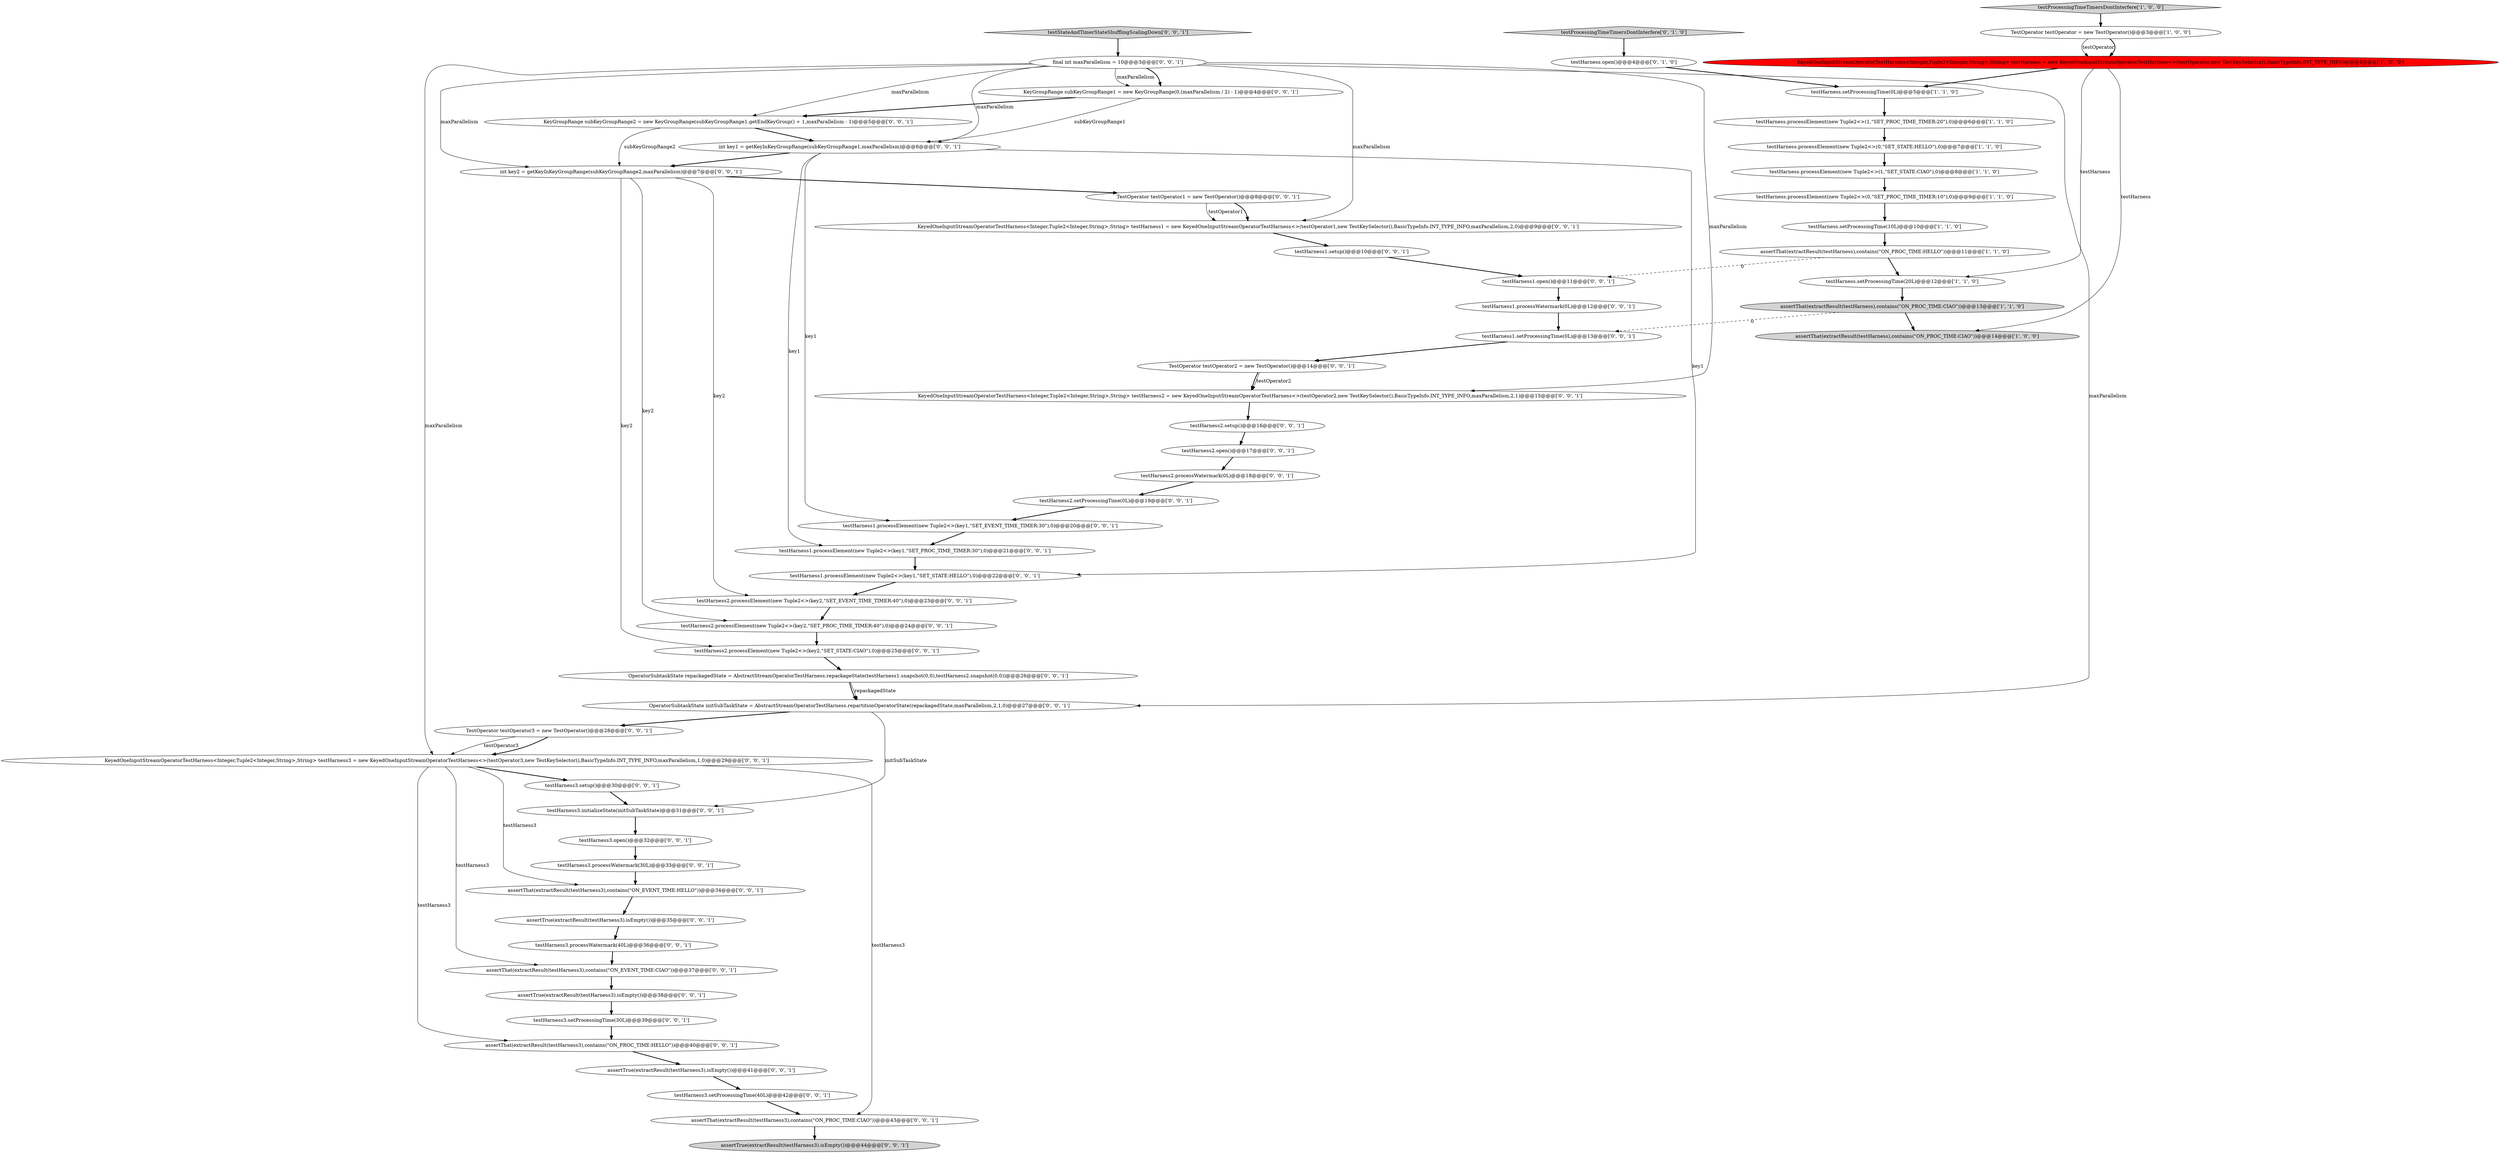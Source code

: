 digraph {
50 [style = filled, label = "OperatorSubtaskState repackagedState = AbstractStreamOperatorTestHarness.repackageState(testHarness1.snapshot(0,0),testHarness2.snapshot(0,0))@@@26@@@['0', '0', '1']", fillcolor = white, shape = ellipse image = "AAA0AAABBB3BBB"];
11 [style = filled, label = "testHarness.setProcessingTime(20L)@@@12@@@['1', '1', '0']", fillcolor = white, shape = ellipse image = "AAA0AAABBB1BBB"];
51 [style = filled, label = "TestOperator testOperator3 = new TestOperator()@@@28@@@['0', '0', '1']", fillcolor = white, shape = ellipse image = "AAA0AAABBB3BBB"];
24 [style = filled, label = "testHarness2.setup()@@@16@@@['0', '0', '1']", fillcolor = white, shape = ellipse image = "AAA0AAABBB3BBB"];
53 [style = filled, label = "TestOperator testOperator2 = new TestOperator()@@@14@@@['0', '0', '1']", fillcolor = white, shape = ellipse image = "AAA0AAABBB3BBB"];
15 [style = filled, label = "int key2 = getKeyInKeyGroupRange(subKeyGroupRange2,maxParallelism)@@@7@@@['0', '0', '1']", fillcolor = white, shape = ellipse image = "AAA0AAABBB3BBB"];
26 [style = filled, label = "testHarness1.processElement(new Tuple2<>(key1,\"SET_EVENT_TIME_TIMER:30\"),0)@@@20@@@['0', '0', '1']", fillcolor = white, shape = ellipse image = "AAA0AAABBB3BBB"];
10 [style = filled, label = "testProcessingTimeTimersDontInterfere['1', '0', '0']", fillcolor = lightgray, shape = diamond image = "AAA0AAABBB1BBB"];
16 [style = filled, label = "testHarness2.processElement(new Tuple2<>(key2,\"SET_EVENT_TIME_TIMER:40\"),0)@@@23@@@['0', '0', '1']", fillcolor = white, shape = ellipse image = "AAA0AAABBB3BBB"];
57 [style = filled, label = "testHarness3.setProcessingTime(40L)@@@42@@@['0', '0', '1']", fillcolor = white, shape = ellipse image = "AAA0AAABBB3BBB"];
28 [style = filled, label = "assertTrue(extractResult(testHarness3).isEmpty())@@@41@@@['0', '0', '1']", fillcolor = white, shape = ellipse image = "AAA0AAABBB3BBB"];
20 [style = filled, label = "testHarness3.processWatermark(30L)@@@33@@@['0', '0', '1']", fillcolor = white, shape = ellipse image = "AAA0AAABBB3BBB"];
34 [style = filled, label = "testStateAndTimerStateShufflingScalingDown['0', '0', '1']", fillcolor = lightgray, shape = diamond image = "AAA0AAABBB3BBB"];
13 [style = filled, label = "testHarness.open()@@@4@@@['0', '1', '0']", fillcolor = white, shape = ellipse image = "AAA0AAABBB2BBB"];
54 [style = filled, label = "final int maxParallelism = 10@@@3@@@['0', '0', '1']", fillcolor = white, shape = ellipse image = "AAA0AAABBB3BBB"];
38 [style = filled, label = "testHarness3.setProcessingTime(30L)@@@39@@@['0', '0', '1']", fillcolor = white, shape = ellipse image = "AAA0AAABBB3BBB"];
41 [style = filled, label = "testHarness3.open()@@@32@@@['0', '0', '1']", fillcolor = white, shape = ellipse image = "AAA0AAABBB3BBB"];
12 [style = filled, label = "assertThat(extractResult(testHarness),contains(\"ON_PROC_TIME:CIAO\"))@@@14@@@['1', '0', '0']", fillcolor = lightgray, shape = ellipse image = "AAA0AAABBB1BBB"];
43 [style = filled, label = "testHarness1.open()@@@11@@@['0', '0', '1']", fillcolor = white, shape = ellipse image = "AAA0AAABBB3BBB"];
49 [style = filled, label = "KeyGroupRange subKeyGroupRange2 = new KeyGroupRange(subKeyGroupRange1.getEndKeyGroup() + 1,maxParallelism - 1)@@@5@@@['0', '0', '1']", fillcolor = white, shape = ellipse image = "AAA0AAABBB3BBB"];
18 [style = filled, label = "assertThat(extractResult(testHarness3),contains(\"ON_EVENT_TIME:HELLO\"))@@@34@@@['0', '0', '1']", fillcolor = white, shape = ellipse image = "AAA0AAABBB3BBB"];
27 [style = filled, label = "testHarness1.setProcessingTime(0L)@@@13@@@['0', '0', '1']", fillcolor = white, shape = ellipse image = "AAA0AAABBB3BBB"];
39 [style = filled, label = "testHarness3.initializeState(initSubTaskState)@@@31@@@['0', '0', '1']", fillcolor = white, shape = ellipse image = "AAA0AAABBB3BBB"];
32 [style = filled, label = "TestOperator testOperator1 = new TestOperator()@@@8@@@['0', '0', '1']", fillcolor = white, shape = ellipse image = "AAA0AAABBB3BBB"];
6 [style = filled, label = "TestOperator testOperator = new TestOperator()@@@3@@@['1', '0', '0']", fillcolor = white, shape = ellipse image = "AAA0AAABBB1BBB"];
8 [style = filled, label = "testHarness.processElement(new Tuple2<>(1,\"SET_PROC_TIME_TIMER:20\"),0)@@@6@@@['1', '1', '0']", fillcolor = white, shape = ellipse image = "AAA0AAABBB1BBB"];
9 [style = filled, label = "testHarness.setProcessingTime(10L)@@@10@@@['1', '1', '0']", fillcolor = white, shape = ellipse image = "AAA0AAABBB1BBB"];
4 [style = filled, label = "testHarness.processElement(new Tuple2<>(0,\"SET_STATE:HELLO\"),0)@@@7@@@['1', '1', '0']", fillcolor = white, shape = ellipse image = "AAA0AAABBB1BBB"];
46 [style = filled, label = "testHarness3.setup()@@@30@@@['0', '0', '1']", fillcolor = white, shape = ellipse image = "AAA0AAABBB3BBB"];
21 [style = filled, label = "testHarness2.open()@@@17@@@['0', '0', '1']", fillcolor = white, shape = ellipse image = "AAA0AAABBB3BBB"];
14 [style = filled, label = "testProcessingTimeTimersDontInterfere['0', '1', '0']", fillcolor = lightgray, shape = diamond image = "AAA0AAABBB2BBB"];
56 [style = filled, label = "KeyedOneInputStreamOperatorTestHarness<Integer,Tuple2<Integer,String>,String> testHarness3 = new KeyedOneInputStreamOperatorTestHarness<>(testOperator3,new TestKeySelector(),BasicTypeInfo.INT_TYPE_INFO,maxParallelism,1,0)@@@29@@@['0', '0', '1']", fillcolor = white, shape = ellipse image = "AAA0AAABBB3BBB"];
37 [style = filled, label = "testHarness1.processWatermark(0L)@@@12@@@['0', '0', '1']", fillcolor = white, shape = ellipse image = "AAA0AAABBB3BBB"];
1 [style = filled, label = "testHarness.processElement(new Tuple2<>(1,\"SET_STATE:CIAO\"),0)@@@8@@@['1', '1', '0']", fillcolor = white, shape = ellipse image = "AAA0AAABBB1BBB"];
17 [style = filled, label = "KeyedOneInputStreamOperatorTestHarness<Integer,Tuple2<Integer,String>,String> testHarness2 = new KeyedOneInputStreamOperatorTestHarness<>(testOperator2,new TestKeySelector(),BasicTypeInfo.INT_TYPE_INFO,maxParallelism,2,1)@@@15@@@['0', '0', '1']", fillcolor = white, shape = ellipse image = "AAA0AAABBB3BBB"];
22 [style = filled, label = "KeyGroupRange subKeyGroupRange1 = new KeyGroupRange(0,(maxParallelism / 2) - 1)@@@4@@@['0', '0', '1']", fillcolor = white, shape = ellipse image = "AAA0AAABBB3BBB"];
5 [style = filled, label = "KeyedOneInputStreamOperatorTestHarness<Integer,Tuple2<Integer,String>,String> testHarness = new KeyedOneInputStreamOperatorTestHarness<>(testOperator,new TestKeySelector(),BasicTypeInfo.INT_TYPE_INFO)@@@4@@@['1', '0', '0']", fillcolor = red, shape = ellipse image = "AAA1AAABBB1BBB"];
23 [style = filled, label = "testHarness1.setup()@@@10@@@['0', '0', '1']", fillcolor = white, shape = ellipse image = "AAA0AAABBB3BBB"];
36 [style = filled, label = "testHarness1.processElement(new Tuple2<>(key1,\"SET_PROC_TIME_TIMER:30\"),0)@@@21@@@['0', '0', '1']", fillcolor = white, shape = ellipse image = "AAA0AAABBB3BBB"];
48 [style = filled, label = "int key1 = getKeyInKeyGroupRange(subKeyGroupRange1,maxParallelism)@@@6@@@['0', '0', '1']", fillcolor = white, shape = ellipse image = "AAA0AAABBB3BBB"];
40 [style = filled, label = "KeyedOneInputStreamOperatorTestHarness<Integer,Tuple2<Integer,String>,String> testHarness1 = new KeyedOneInputStreamOperatorTestHarness<>(testOperator1,new TestKeySelector(),BasicTypeInfo.INT_TYPE_INFO,maxParallelism,2,0)@@@9@@@['0', '0', '1']", fillcolor = white, shape = ellipse image = "AAA0AAABBB3BBB"];
0 [style = filled, label = "assertThat(extractResult(testHarness),contains(\"ON_PROC_TIME:HELLO\"))@@@11@@@['1', '1', '0']", fillcolor = white, shape = ellipse image = "AAA0AAABBB1BBB"];
47 [style = filled, label = "assertTrue(extractResult(testHarness3).isEmpty())@@@44@@@['0', '0', '1']", fillcolor = lightgray, shape = ellipse image = "AAA0AAABBB3BBB"];
35 [style = filled, label = "assertThat(extractResult(testHarness3),contains(\"ON_EVENT_TIME:CIAO\"))@@@37@@@['0', '0', '1']", fillcolor = white, shape = ellipse image = "AAA0AAABBB3BBB"];
25 [style = filled, label = "OperatorSubtaskState initSubTaskState = AbstractStreamOperatorTestHarness.repartitionOperatorState(repackagedState,maxParallelism,2,1,0)@@@27@@@['0', '0', '1']", fillcolor = white, shape = ellipse image = "AAA0AAABBB3BBB"];
3 [style = filled, label = "testHarness.setProcessingTime(0L)@@@5@@@['1', '1', '0']", fillcolor = white, shape = ellipse image = "AAA0AAABBB1BBB"];
55 [style = filled, label = "testHarness2.processElement(new Tuple2<>(key2,\"SET_STATE:CIAO\"),0)@@@25@@@['0', '0', '1']", fillcolor = white, shape = ellipse image = "AAA0AAABBB3BBB"];
7 [style = filled, label = "assertThat(extractResult(testHarness),contains(\"ON_PROC_TIME:CIAO\"))@@@13@@@['1', '1', '0']", fillcolor = lightgray, shape = ellipse image = "AAA0AAABBB1BBB"];
30 [style = filled, label = "testHarness3.processWatermark(40L)@@@36@@@['0', '0', '1']", fillcolor = white, shape = ellipse image = "AAA0AAABBB3BBB"];
31 [style = filled, label = "assertThat(extractResult(testHarness3),contains(\"ON_PROC_TIME:HELLO\"))@@@40@@@['0', '0', '1']", fillcolor = white, shape = ellipse image = "AAA0AAABBB3BBB"];
19 [style = filled, label = "assertThat(extractResult(testHarness3),contains(\"ON_PROC_TIME:CIAO\"))@@@43@@@['0', '0', '1']", fillcolor = white, shape = ellipse image = "AAA0AAABBB3BBB"];
29 [style = filled, label = "testHarness2.processWatermark(0L)@@@18@@@['0', '0', '1']", fillcolor = white, shape = ellipse image = "AAA0AAABBB3BBB"];
44 [style = filled, label = "assertTrue(extractResult(testHarness3).isEmpty())@@@35@@@['0', '0', '1']", fillcolor = white, shape = ellipse image = "AAA0AAABBB3BBB"];
33 [style = filled, label = "testHarness2.processElement(new Tuple2<>(key2,\"SET_PROC_TIME_TIMER:40\"),0)@@@24@@@['0', '0', '1']", fillcolor = white, shape = ellipse image = "AAA0AAABBB3BBB"];
45 [style = filled, label = "testHarness2.setProcessingTime(0L)@@@19@@@['0', '0', '1']", fillcolor = white, shape = ellipse image = "AAA0AAABBB3BBB"];
52 [style = filled, label = "testHarness1.processElement(new Tuple2<>(key1,\"SET_STATE:HELLO\"),0)@@@22@@@['0', '0', '1']", fillcolor = white, shape = ellipse image = "AAA0AAABBB3BBB"];
2 [style = filled, label = "testHarness.processElement(new Tuple2<>(0,\"SET_PROC_TIME_TIMER:10\"),0)@@@9@@@['1', '1', '0']", fillcolor = white, shape = ellipse image = "AAA0AAABBB1BBB"];
42 [style = filled, label = "assertTrue(extractResult(testHarness3).isEmpty())@@@38@@@['0', '0', '1']", fillcolor = white, shape = ellipse image = "AAA0AAABBB3BBB"];
5->3 [style = bold, label=""];
37->27 [style = bold, label=""];
48->36 [style = solid, label="key1"];
32->40 [style = solid, label="testOperator1"];
49->48 [style = bold, label=""];
54->15 [style = solid, label="maxParallelism"];
53->17 [style = solid, label="testOperator2"];
56->35 [style = solid, label="testHarness3"];
38->31 [style = bold, label=""];
41->20 [style = bold, label=""];
54->56 [style = solid, label="maxParallelism"];
40->23 [style = bold, label=""];
29->45 [style = bold, label=""];
18->44 [style = bold, label=""];
24->21 [style = bold, label=""];
25->39 [style = solid, label="initSubTaskState"];
15->16 [style = solid, label="key2"];
50->25 [style = solid, label="repackagedState"];
54->49 [style = solid, label="maxParallelism"];
8->4 [style = bold, label=""];
56->18 [style = solid, label="testHarness3"];
49->15 [style = solid, label="subKeyGroupRange2"];
25->51 [style = bold, label=""];
48->26 [style = solid, label="key1"];
54->48 [style = solid, label="maxParallelism"];
27->53 [style = bold, label=""];
34->54 [style = bold, label=""];
56->46 [style = bold, label=""];
2->9 [style = bold, label=""];
46->39 [style = bold, label=""];
22->49 [style = bold, label=""];
20->18 [style = bold, label=""];
21->29 [style = bold, label=""];
54->17 [style = solid, label="maxParallelism"];
16->33 [style = bold, label=""];
39->41 [style = bold, label=""];
31->28 [style = bold, label=""];
5->11 [style = solid, label="testHarness"];
56->31 [style = solid, label="testHarness3"];
42->38 [style = bold, label=""];
44->30 [style = bold, label=""];
15->33 [style = solid, label="key2"];
22->48 [style = solid, label="subKeyGroupRange1"];
36->52 [style = bold, label=""];
35->42 [style = bold, label=""];
33->55 [style = bold, label=""];
23->43 [style = bold, label=""];
57->19 [style = bold, label=""];
0->11 [style = bold, label=""];
0->43 [style = dashed, label="0"];
6->5 [style = solid, label="testOperator"];
54->22 [style = bold, label=""];
10->6 [style = bold, label=""];
54->25 [style = solid, label="maxParallelism"];
6->5 [style = bold, label=""];
19->47 [style = bold, label=""];
30->35 [style = bold, label=""];
52->16 [style = bold, label=""];
3->8 [style = bold, label=""];
32->40 [style = bold, label=""];
5->12 [style = solid, label="testHarness"];
4->1 [style = bold, label=""];
1->2 [style = bold, label=""];
55->50 [style = bold, label=""];
14->13 [style = bold, label=""];
28->57 [style = bold, label=""];
54->40 [style = solid, label="maxParallelism"];
56->19 [style = solid, label="testHarness3"];
9->0 [style = bold, label=""];
7->12 [style = bold, label=""];
26->36 [style = bold, label=""];
51->56 [style = bold, label=""];
43->37 [style = bold, label=""];
54->22 [style = solid, label="maxParallelism"];
50->25 [style = bold, label=""];
7->27 [style = dashed, label="0"];
17->24 [style = bold, label=""];
13->3 [style = bold, label=""];
15->55 [style = solid, label="key2"];
53->17 [style = bold, label=""];
48->15 [style = bold, label=""];
45->26 [style = bold, label=""];
48->52 [style = solid, label="key1"];
15->32 [style = bold, label=""];
51->56 [style = solid, label="testOperator3"];
11->7 [style = bold, label=""];
}
